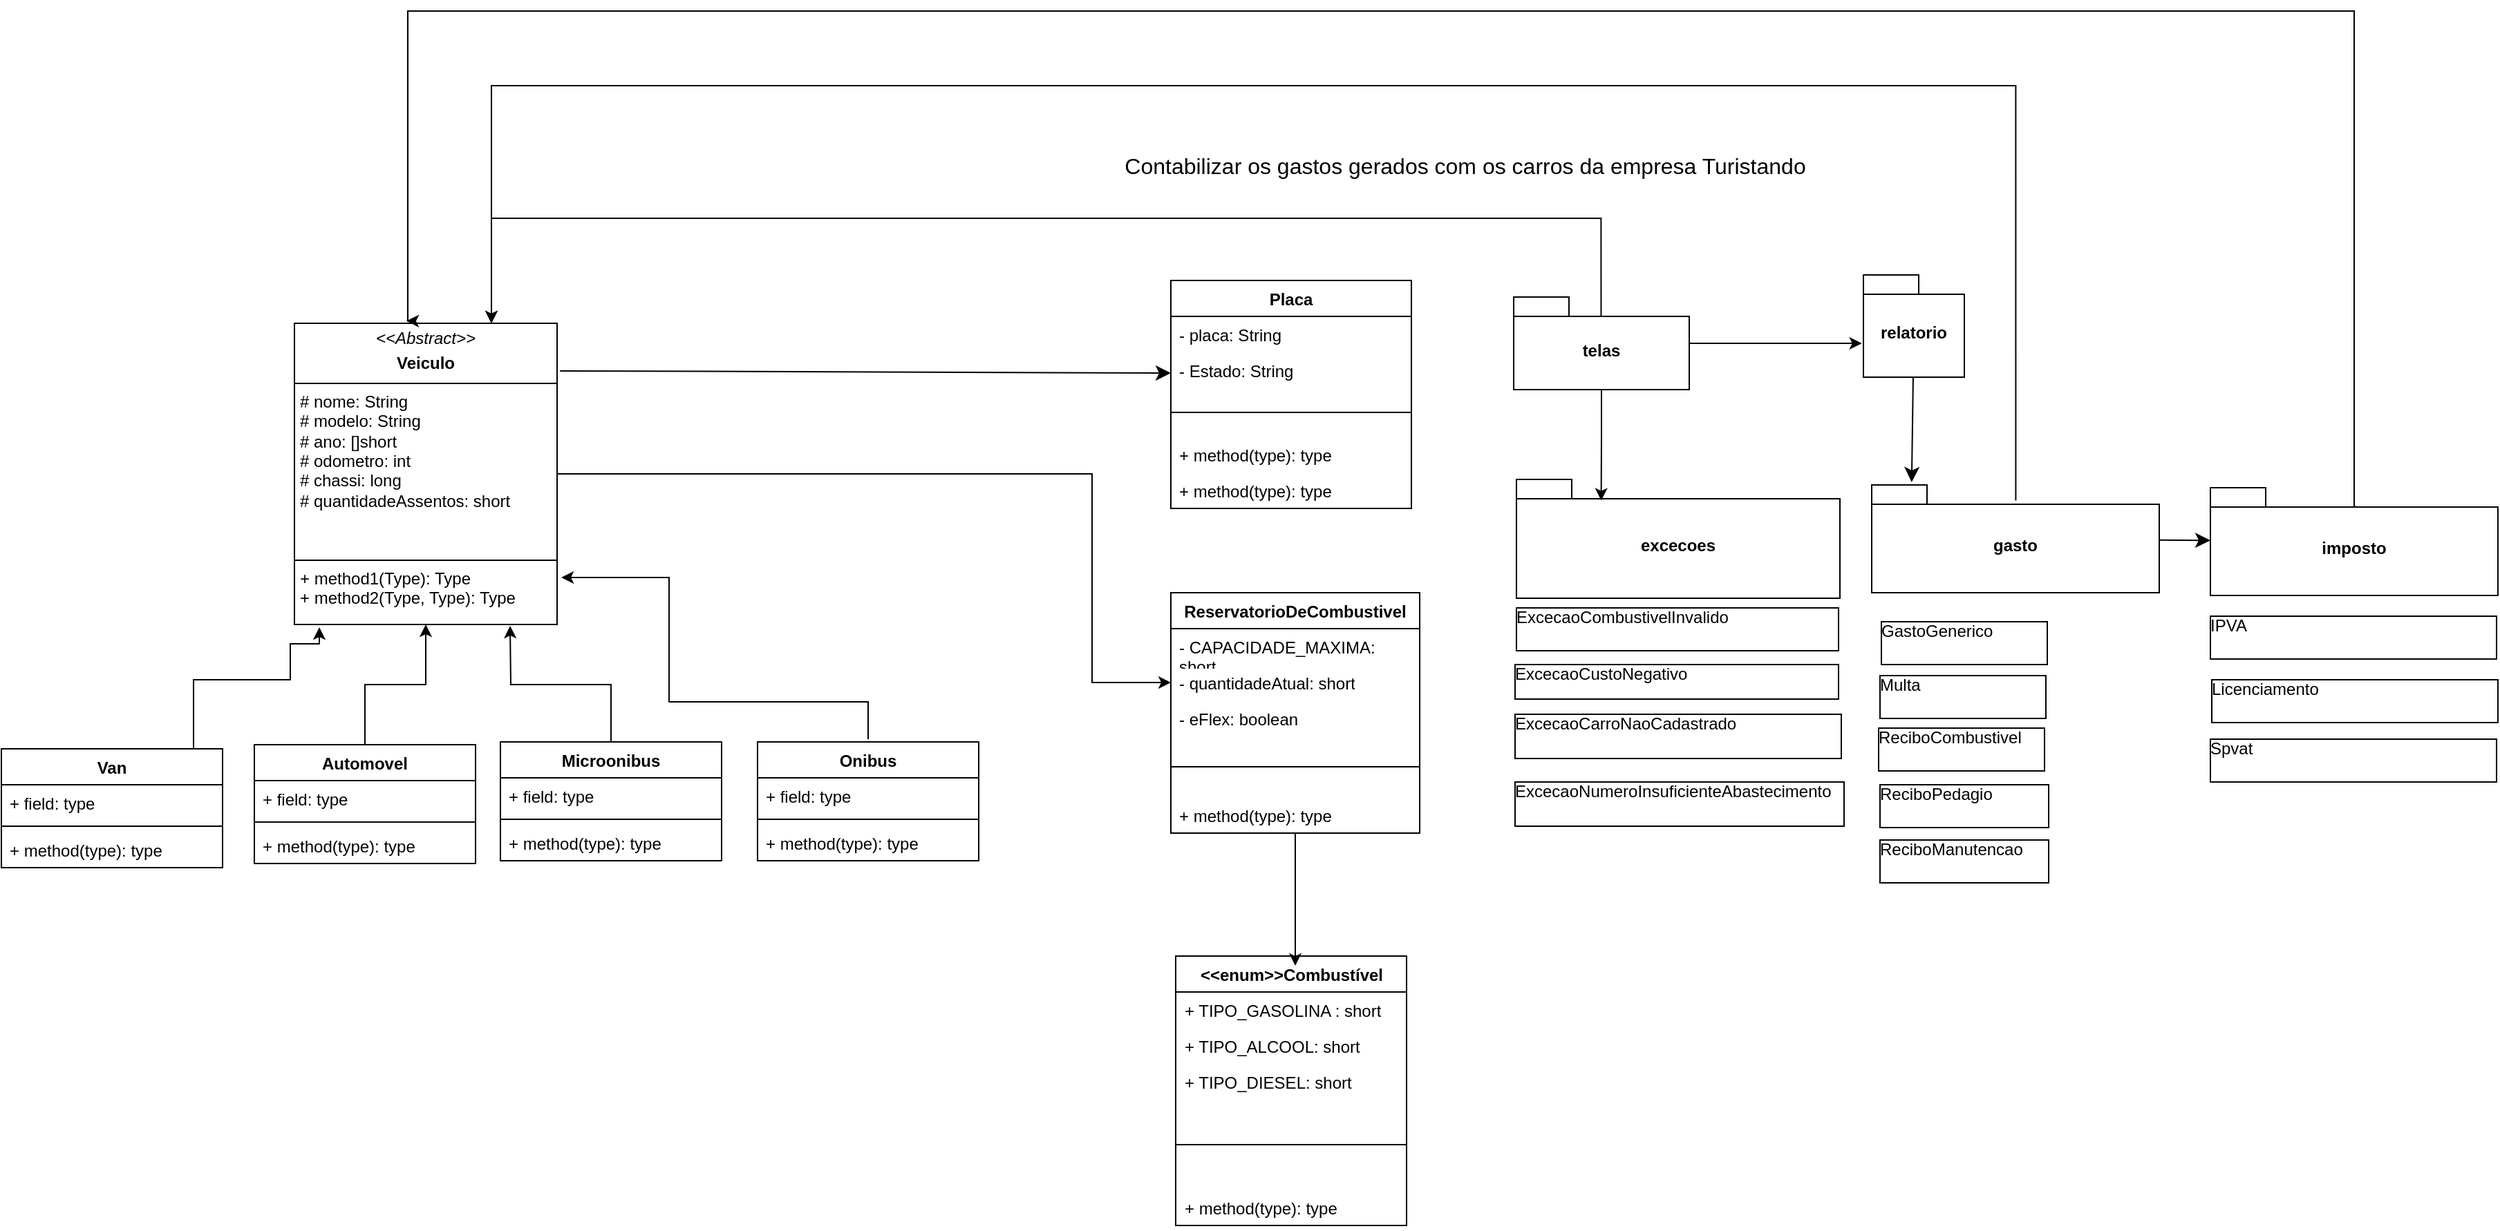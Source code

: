 <mxfile version="24.7.4">
  <diagram name="Página-1" id="qUDUNKxF7L23hQpURW7P">
    <mxGraphModel dx="3591" dy="1517" grid="0" gridSize="10" guides="1" tooltips="1" connect="1" arrows="1" fold="1" page="0" pageScale="1" pageWidth="827" pageHeight="1169" math="0" shadow="0">
      <root>
        <mxCell id="0" />
        <mxCell id="1" parent="0" />
        <mxCell id="Apr7o0DnK2ChGDqZHzcA-43" value="" style="edgeStyle=none;curved=1;rounded=0;orthogonalLoop=1;jettySize=auto;html=1;fontSize=12;startSize=8;endSize=8;" parent="1" source="Apr7o0DnK2ChGDqZHzcA-1" target="Apr7o0DnK2ChGDqZHzcA-37" edge="1">
          <mxGeometry relative="1" as="geometry" />
        </mxCell>
        <mxCell id="1s5tFDV2trGIwSxS0L85-38" style="edgeStyle=orthogonalEdgeStyle;rounded=0;orthogonalLoop=1;jettySize=auto;html=1;entryX=0.75;entryY=0;entryDx=0;entryDy=0;exitX=0.501;exitY=0.145;exitDx=0;exitDy=0;exitPerimeter=0;" edge="1" parent="1" source="Apr7o0DnK2ChGDqZHzcA-1" target="Apr7o0DnK2ChGDqZHzcA-4">
          <mxGeometry relative="1" as="geometry">
            <Array as="points">
              <mxPoint x="563" y="-203" />
              <mxPoint x="-540" y="-203" />
            </Array>
          </mxGeometry>
        </mxCell>
        <mxCell id="Apr7o0DnK2ChGDqZHzcA-1" value="gasto" style="shape=folder;fontStyle=1;spacingTop=10;tabWidth=40;tabHeight=14;tabPosition=left;html=1;whiteSpace=wrap;" parent="1" vertex="1">
          <mxGeometry x="459" y="86" width="208" height="78" as="geometry" />
        </mxCell>
        <mxCell id="Apr7o0DnK2ChGDqZHzcA-2" value="relatorio" style="shape=folder;fontStyle=1;spacingTop=10;tabWidth=40;tabHeight=14;tabPosition=left;html=1;whiteSpace=wrap;" parent="1" vertex="1">
          <mxGeometry x="453" y="-66" width="73" height="74" as="geometry" />
        </mxCell>
        <mxCell id="Apr7o0DnK2ChGDqZHzcA-23" value="" style="edgeStyle=none;curved=1;rounded=0;orthogonalLoop=1;jettySize=auto;html=1;fontSize=12;startSize=8;endSize=8;exitX=1.011;exitY=0.158;exitDx=0;exitDy=0;exitPerimeter=0;" parent="1" source="Apr7o0DnK2ChGDqZHzcA-4" edge="1">
          <mxGeometry relative="1" as="geometry">
            <mxPoint x="-48" y="5" as="targetPoint" />
          </mxGeometry>
        </mxCell>
        <mxCell id="1s5tFDV2trGIwSxS0L85-1" style="edgeStyle=orthogonalEdgeStyle;rounded=0;orthogonalLoop=1;jettySize=auto;html=1;entryX=0;entryY=0.5;entryDx=0;entryDy=0;" edge="1" parent="1" source="Apr7o0DnK2ChGDqZHzcA-4">
          <mxGeometry relative="1" as="geometry">
            <mxPoint x="-48" y="229" as="targetPoint" />
            <Array as="points">
              <mxPoint x="-105" y="78" />
              <mxPoint x="-105" y="229" />
            </Array>
          </mxGeometry>
        </mxCell>
        <mxCell id="Apr7o0DnK2ChGDqZHzcA-4" value="&lt;p style=&quot;margin:0px;margin-top:4px;text-align:center;&quot;&gt;&lt;i&gt;&amp;lt;&amp;lt;Abstract&amp;gt;&amp;gt;&lt;/i&gt;&lt;/p&gt;&lt;p style=&quot;margin:0px;margin-top:4px;text-align:center;&quot;&gt;&lt;b&gt;Veiculo&lt;/b&gt;&lt;br&gt;&lt;/p&gt;&lt;hr size=&quot;1&quot; style=&quot;border-style:solid;&quot;&gt;&lt;p style=&quot;margin:0px;margin-left:4px;&quot;&gt;# nome: String&lt;br&gt;# modelo: String&lt;/p&gt;&lt;p style=&quot;margin:0px;margin-left:4px;&quot;&gt;# ano: []short&lt;/p&gt;&lt;p style=&quot;margin:0px;margin-left:4px;&quot;&gt;# odometro: int&lt;/p&gt;&lt;p style=&quot;margin:0px;margin-left:4px;&quot;&gt;# chassi: long&lt;/p&gt;&lt;p style=&quot;margin:0px;margin-left:4px;&quot;&gt;# quantidadeAssentos: short&lt;br&gt;&lt;/p&gt;&lt;p style=&quot;margin:0px;margin-left:4px;&quot;&gt;&lt;br&gt;&lt;/p&gt;&lt;p style=&quot;margin:0px;margin-left:4px;&quot;&gt;&lt;br&gt;&lt;/p&gt;&lt;hr size=&quot;1&quot; style=&quot;border-style:solid;&quot;&gt;&lt;p style=&quot;margin:0px;margin-left:4px;&quot;&gt;+ method1(Type): Type&lt;br&gt;+ method2(Type, Type): Type&lt;/p&gt;" style="verticalAlign=top;align=left;overflow=fill;html=1;whiteSpace=wrap;" parent="1" vertex="1">
          <mxGeometry x="-682" y="-31" width="190" height="218" as="geometry" />
        </mxCell>
        <mxCell id="Apr7o0DnK2ChGDqZHzcA-5" value="Placa" style="swimlane;fontStyle=1;align=center;verticalAlign=top;childLayout=stackLayout;horizontal=1;startSize=26;horizontalStack=0;resizeParent=1;resizeParentMax=0;resizeLast=0;collapsible=1;marginBottom=0;whiteSpace=wrap;html=1;" parent="1" vertex="1">
          <mxGeometry x="-48" y="-62" width="174" height="165" as="geometry" />
        </mxCell>
        <mxCell id="Apr7o0DnK2ChGDqZHzcA-6" value="- placa: String" style="text;strokeColor=none;fillColor=none;align=left;verticalAlign=top;spacingLeft=4;spacingRight=4;overflow=hidden;rotatable=0;points=[[0,0.5],[1,0.5]];portConstraint=eastwest;whiteSpace=wrap;html=1;" parent="Apr7o0DnK2ChGDqZHzcA-5" vertex="1">
          <mxGeometry y="26" width="174" height="26" as="geometry" />
        </mxCell>
        <mxCell id="Apr7o0DnK2ChGDqZHzcA-10" value="- Estado: String" style="text;strokeColor=none;fillColor=none;align=left;verticalAlign=top;spacingLeft=4;spacingRight=4;overflow=hidden;rotatable=0;points=[[0,0.5],[1,0.5]];portConstraint=eastwest;whiteSpace=wrap;html=1;" parent="Apr7o0DnK2ChGDqZHzcA-5" vertex="1">
          <mxGeometry y="52" width="174" height="26" as="geometry" />
        </mxCell>
        <mxCell id="Apr7o0DnK2ChGDqZHzcA-7" value="" style="line;strokeWidth=1;fillColor=none;align=left;verticalAlign=middle;spacingTop=-1;spacingLeft=3;spacingRight=3;rotatable=0;labelPosition=right;points=[];portConstraint=eastwest;strokeColor=inherit;" parent="Apr7o0DnK2ChGDqZHzcA-5" vertex="1">
          <mxGeometry y="78" width="174" height="35" as="geometry" />
        </mxCell>
        <mxCell id="Apr7o0DnK2ChGDqZHzcA-11" value="+ method(type): type" style="text;strokeColor=none;fillColor=none;align=left;verticalAlign=top;spacingLeft=4;spacingRight=4;overflow=hidden;rotatable=0;points=[[0,0.5],[1,0.5]];portConstraint=eastwest;whiteSpace=wrap;html=1;" parent="Apr7o0DnK2ChGDqZHzcA-5" vertex="1">
          <mxGeometry y="113" width="174" height="26" as="geometry" />
        </mxCell>
        <mxCell id="Apr7o0DnK2ChGDqZHzcA-8" value="+ method(type): type" style="text;strokeColor=none;fillColor=none;align=left;verticalAlign=top;spacingLeft=4;spacingRight=4;overflow=hidden;rotatable=0;points=[[0,0.5],[1,0.5]];portConstraint=eastwest;whiteSpace=wrap;html=1;" parent="Apr7o0DnK2ChGDqZHzcA-5" vertex="1">
          <mxGeometry y="139" width="174" height="26" as="geometry" />
        </mxCell>
        <mxCell id="1s5tFDV2trGIwSxS0L85-40" style="edgeStyle=orthogonalEdgeStyle;rounded=0;orthogonalLoop=1;jettySize=auto;html=1;entryX=0.75;entryY=0;entryDx=0;entryDy=0;exitX=0.498;exitY=0.215;exitDx=0;exitDy=0;exitPerimeter=0;" edge="1" parent="1" source="Apr7o0DnK2ChGDqZHzcA-13" target="Apr7o0DnK2ChGDqZHzcA-4">
          <mxGeometry relative="1" as="geometry">
            <Array as="points">
              <mxPoint x="263" y="-107" />
              <mxPoint x="-540" y="-107" />
            </Array>
          </mxGeometry>
        </mxCell>
        <mxCell id="1s5tFDV2trGIwSxS0L85-41" style="edgeStyle=orthogonalEdgeStyle;rounded=0;orthogonalLoop=1;jettySize=auto;html=1;" edge="1" parent="1" source="Apr7o0DnK2ChGDqZHzcA-13">
          <mxGeometry relative="1" as="geometry">
            <mxPoint x="451.857" y="-16.5" as="targetPoint" />
          </mxGeometry>
        </mxCell>
        <mxCell id="Apr7o0DnK2ChGDqZHzcA-13" value="telas" style="shape=folder;fontStyle=1;spacingTop=10;tabWidth=40;tabHeight=14;tabPosition=left;html=1;whiteSpace=wrap;" parent="1" vertex="1">
          <mxGeometry x="200" y="-50" width="127" height="67" as="geometry" />
        </mxCell>
        <mxCell id="Apr7o0DnK2ChGDqZHzcA-14" value="excecoes" style="shape=folder;fontStyle=1;spacingTop=10;tabWidth=40;tabHeight=14;tabPosition=left;html=1;whiteSpace=wrap;" parent="1" vertex="1">
          <mxGeometry x="202" y="82" width="234" height="86" as="geometry" />
        </mxCell>
        <mxCell id="Apr7o0DnK2ChGDqZHzcA-15" value="ExcecaoCombustivelInvalido" style="verticalAlign=top;align=left;overflow=fill;html=1;whiteSpace=wrap;" parent="1" vertex="1">
          <mxGeometry x="202" y="175" width="233" height="31" as="geometry" />
        </mxCell>
        <mxCell id="Apr7o0DnK2ChGDqZHzcA-17" value="ExcecaoCarroNaoCadastrado" style="verticalAlign=top;align=left;overflow=fill;html=1;whiteSpace=wrap;" parent="1" vertex="1">
          <mxGeometry x="201" y="252" width="236" height="32" as="geometry" />
        </mxCell>
        <mxCell id="Apr7o0DnK2ChGDqZHzcA-19" value="ExcecaoCustoNegativo" style="verticalAlign=top;align=left;overflow=fill;html=1;whiteSpace=wrap;" parent="1" vertex="1">
          <mxGeometry x="201" y="216" width="234" height="25" as="geometry" />
        </mxCell>
        <mxCell id="Apr7o0DnK2ChGDqZHzcA-20" value="ExcecaoNumeroInsuficienteAbastecimento" style="verticalAlign=top;align=left;overflow=fill;html=1;whiteSpace=wrap;" parent="1" vertex="1">
          <mxGeometry x="201" y="301" width="238" height="32" as="geometry" />
        </mxCell>
        <mxCell id="Apr7o0DnK2ChGDqZHzcA-22" value="Contabilizar os gastos gerados com os carros da empresa Turistando" style="text;strokeColor=none;fillColor=none;html=1;align=center;verticalAlign=middle;whiteSpace=wrap;rounded=0;fontSize=16;" parent="1" vertex="1">
          <mxGeometry x="-177" y="-173" width="684" height="55" as="geometry" />
        </mxCell>
        <mxCell id="Apr7o0DnK2ChGDqZHzcA-24" value="ReservatorioDeCombustivel" style="swimlane;fontStyle=1;align=center;verticalAlign=top;childLayout=stackLayout;horizontal=1;startSize=26;horizontalStack=0;resizeParent=1;resizeParentMax=0;resizeLast=0;collapsible=1;marginBottom=0;whiteSpace=wrap;html=1;" parent="1" vertex="1">
          <mxGeometry x="-48" y="164" width="180" height="174" as="geometry" />
        </mxCell>
        <mxCell id="Apr7o0DnK2ChGDqZHzcA-25" value="&lt;div&gt;- CAPACIDADE_MAXIMA: short&lt;/div&gt;&lt;div&gt;&lt;br&gt;&lt;/div&gt;" style="text;strokeColor=none;fillColor=none;align=left;verticalAlign=top;spacingLeft=4;spacingRight=4;overflow=hidden;rotatable=0;points=[[0,0.5],[1,0.5]];portConstraint=eastwest;whiteSpace=wrap;html=1;" parent="Apr7o0DnK2ChGDqZHzcA-24" vertex="1">
          <mxGeometry y="26" width="180" height="26" as="geometry" />
        </mxCell>
        <mxCell id="Apr7o0DnK2ChGDqZHzcA-35" value="&lt;div&gt;- quantidadeAtual: short&lt;br&gt;&lt;/div&gt;&lt;div&gt;&lt;br&gt;&lt;/div&gt;" style="text;strokeColor=none;fillColor=none;align=left;verticalAlign=top;spacingLeft=4;spacingRight=4;overflow=hidden;rotatable=0;points=[[0,0.5],[1,0.5]];portConstraint=eastwest;whiteSpace=wrap;html=1;" parent="Apr7o0DnK2ChGDqZHzcA-24" vertex="1">
          <mxGeometry y="52" width="180" height="26" as="geometry" />
        </mxCell>
        <mxCell id="Apr7o0DnK2ChGDqZHzcA-38" value="- eFlex: boolean" style="text;strokeColor=none;fillColor=none;align=left;verticalAlign=top;spacingLeft=4;spacingRight=4;overflow=hidden;rotatable=0;points=[[0,0.5],[1,0.5]];portConstraint=eastwest;whiteSpace=wrap;html=1;" parent="Apr7o0DnK2ChGDqZHzcA-24" vertex="1">
          <mxGeometry y="78" width="180" height="26" as="geometry" />
        </mxCell>
        <mxCell id="Apr7o0DnK2ChGDqZHzcA-26" value="" style="line;strokeWidth=1;fillColor=none;align=left;verticalAlign=middle;spacingTop=-1;spacingLeft=3;spacingRight=3;rotatable=0;labelPosition=right;points=[];portConstraint=eastwest;strokeColor=inherit;" parent="Apr7o0DnK2ChGDqZHzcA-24" vertex="1">
          <mxGeometry y="104" width="180" height="44" as="geometry" />
        </mxCell>
        <mxCell id="Apr7o0DnK2ChGDqZHzcA-27" value="+ method(type): type" style="text;strokeColor=none;fillColor=none;align=left;verticalAlign=top;spacingLeft=4;spacingRight=4;overflow=hidden;rotatable=0;points=[[0,0.5],[1,0.5]];portConstraint=eastwest;whiteSpace=wrap;html=1;" parent="Apr7o0DnK2ChGDqZHzcA-24" vertex="1">
          <mxGeometry y="148" width="180" height="26" as="geometry" />
        </mxCell>
        <mxCell id="Apr7o0DnK2ChGDqZHzcA-29" value="&amp;lt;&amp;lt;enum&amp;gt;&amp;gt;Combustível" style="swimlane;fontStyle=1;align=center;verticalAlign=top;childLayout=stackLayout;horizontal=1;startSize=26;horizontalStack=0;resizeParent=1;resizeParentMax=0;resizeLast=0;collapsible=1;marginBottom=0;whiteSpace=wrap;html=1;" parent="1" vertex="1">
          <mxGeometry x="-44.5" y="427" width="167" height="195" as="geometry" />
        </mxCell>
        <mxCell id="Apr7o0DnK2ChGDqZHzcA-30" value="&lt;div&gt;+ TIPO_GASOLINA : short&lt;/div&gt;&lt;div&gt;&lt;br&gt;&lt;/div&gt;" style="text;strokeColor=none;fillColor=none;align=left;verticalAlign=top;spacingLeft=4;spacingRight=4;overflow=hidden;rotatable=0;points=[[0,0.5],[1,0.5]];portConstraint=eastwest;whiteSpace=wrap;html=1;" parent="Apr7o0DnK2ChGDqZHzcA-29" vertex="1">
          <mxGeometry y="26" width="167" height="26" as="geometry" />
        </mxCell>
        <mxCell id="Apr7o0DnK2ChGDqZHzcA-33" value="+ TIPO_ALCOOL: short" style="text;strokeColor=none;fillColor=none;align=left;verticalAlign=top;spacingLeft=4;spacingRight=4;overflow=hidden;rotatable=0;points=[[0,0.5],[1,0.5]];portConstraint=eastwest;whiteSpace=wrap;html=1;" parent="Apr7o0DnK2ChGDqZHzcA-29" vertex="1">
          <mxGeometry y="52" width="167" height="26" as="geometry" />
        </mxCell>
        <mxCell id="Apr7o0DnK2ChGDqZHzcA-34" value="+ TIPO_DIESEL: short" style="text;strokeColor=none;fillColor=none;align=left;verticalAlign=top;spacingLeft=4;spacingRight=4;overflow=hidden;rotatable=0;points=[[0,0.5],[1,0.5]];portConstraint=eastwest;whiteSpace=wrap;html=1;" parent="Apr7o0DnK2ChGDqZHzcA-29" vertex="1">
          <mxGeometry y="78" width="167" height="26" as="geometry" />
        </mxCell>
        <mxCell id="Apr7o0DnK2ChGDqZHzcA-31" value="" style="line;strokeWidth=1;fillColor=none;align=left;verticalAlign=middle;spacingTop=-1;spacingLeft=3;spacingRight=3;rotatable=0;labelPosition=right;points=[];portConstraint=eastwest;strokeColor=inherit;" parent="Apr7o0DnK2ChGDqZHzcA-29" vertex="1">
          <mxGeometry y="104" width="167" height="65" as="geometry" />
        </mxCell>
        <mxCell id="Apr7o0DnK2ChGDqZHzcA-32" value="+ method(type): type" style="text;strokeColor=none;fillColor=none;align=left;verticalAlign=top;spacingLeft=4;spacingRight=4;overflow=hidden;rotatable=0;points=[[0,0.5],[1,0.5]];portConstraint=eastwest;whiteSpace=wrap;html=1;" parent="Apr7o0DnK2ChGDqZHzcA-29" vertex="1">
          <mxGeometry y="169" width="167" height="26" as="geometry" />
        </mxCell>
        <mxCell id="Apr7o0DnK2ChGDqZHzcA-36" value="IPVA" style="verticalAlign=top;align=left;overflow=fill;html=1;whiteSpace=wrap;" parent="1" vertex="1">
          <mxGeometry x="704" y="181" width="207" height="31" as="geometry" />
        </mxCell>
        <mxCell id="1s5tFDV2trGIwSxS0L85-39" style="edgeStyle=orthogonalEdgeStyle;rounded=0;orthogonalLoop=1;jettySize=auto;html=1;exitX=0.505;exitY=0.174;exitDx=0;exitDy=0;exitPerimeter=0;" edge="1" parent="1" source="Apr7o0DnK2ChGDqZHzcA-37">
          <mxGeometry relative="1" as="geometry">
            <mxPoint x="-601" y="-32.714" as="targetPoint" />
            <Array as="points">
              <mxPoint x="808" y="-257" />
              <mxPoint x="-600" y="-257" />
              <mxPoint x="-600" y="-33" />
            </Array>
          </mxGeometry>
        </mxCell>
        <mxCell id="Apr7o0DnK2ChGDqZHzcA-37" value="imposto" style="shape=folder;fontStyle=1;spacingTop=10;tabWidth=40;tabHeight=14;tabPosition=left;html=1;whiteSpace=wrap;" parent="1" vertex="1">
          <mxGeometry x="704" y="88" width="208" height="78" as="geometry" />
        </mxCell>
        <mxCell id="Apr7o0DnK2ChGDqZHzcA-39" value="Licenciamento" style="verticalAlign=top;align=left;overflow=fill;html=1;whiteSpace=wrap;" parent="1" vertex="1">
          <mxGeometry x="705" y="227" width="207" height="31" as="geometry" />
        </mxCell>
        <mxCell id="Apr7o0DnK2ChGDqZHzcA-40" value="Spvat" style="verticalAlign=top;align=left;overflow=fill;html=1;whiteSpace=wrap;" parent="1" vertex="1">
          <mxGeometry x="704" y="270" width="207" height="31" as="geometry" />
        </mxCell>
        <mxCell id="Apr7o0DnK2ChGDqZHzcA-42" value="&lt;div&gt;ReciboPedagio&lt;/div&gt;" style="verticalAlign=top;align=left;overflow=fill;html=1;whiteSpace=wrap;" parent="1" vertex="1">
          <mxGeometry x="465" y="303" width="122" height="31" as="geometry" />
        </mxCell>
        <mxCell id="Apr7o0DnK2ChGDqZHzcA-44" style="edgeStyle=none;curved=1;rounded=0;orthogonalLoop=1;jettySize=auto;html=1;entryX=0.139;entryY=-0.026;entryDx=0;entryDy=0;entryPerimeter=0;fontSize=12;startSize=8;endSize=8;" parent="1" source="Apr7o0DnK2ChGDqZHzcA-2" target="Apr7o0DnK2ChGDqZHzcA-1" edge="1">
          <mxGeometry relative="1" as="geometry" />
        </mxCell>
        <mxCell id="Apr7o0DnK2ChGDqZHzcA-46" value="Multa" style="verticalAlign=top;align=left;overflow=fill;html=1;whiteSpace=wrap;" parent="1" vertex="1">
          <mxGeometry x="465" y="224" width="120" height="31" as="geometry" />
        </mxCell>
        <mxCell id="Apr7o0DnK2ChGDqZHzcA-47" value="ReciboCombustivel" style="verticalAlign=top;align=left;overflow=fill;html=1;whiteSpace=wrap;" parent="1" vertex="1">
          <mxGeometry x="464" y="262" width="120" height="31" as="geometry" />
        </mxCell>
        <mxCell id="Apr7o0DnK2ChGDqZHzcA-48" value="ReciboManutencao" style="verticalAlign=top;align=left;overflow=fill;html=1;whiteSpace=wrap;" parent="1" vertex="1">
          <mxGeometry x="465" y="343" width="122" height="31" as="geometry" />
        </mxCell>
        <mxCell id="Apr7o0DnK2ChGDqZHzcA-49" value="GastoGenerico" style="verticalAlign=top;align=left;overflow=fill;html=1;whiteSpace=wrap;" parent="1" vertex="1">
          <mxGeometry x="466" y="185" width="120" height="31" as="geometry" />
        </mxCell>
        <mxCell id="1s5tFDV2trGIwSxS0L85-2" style="edgeStyle=orthogonalEdgeStyle;rounded=0;orthogonalLoop=1;jettySize=auto;html=1;entryX=0.518;entryY=0.036;entryDx=0;entryDy=0;entryPerimeter=0;" edge="1" parent="1" source="Apr7o0DnK2ChGDqZHzcA-24" target="Apr7o0DnK2ChGDqZHzcA-29">
          <mxGeometry relative="1" as="geometry" />
        </mxCell>
        <mxCell id="1s5tFDV2trGIwSxS0L85-29" style="edgeStyle=orthogonalEdgeStyle;rounded=0;orthogonalLoop=1;jettySize=auto;html=1;" edge="1" parent="1" source="1s5tFDV2trGIwSxS0L85-11" target="Apr7o0DnK2ChGDqZHzcA-4">
          <mxGeometry relative="1" as="geometry" />
        </mxCell>
        <mxCell id="1s5tFDV2trGIwSxS0L85-11" value="Automovel" style="swimlane;fontStyle=1;align=center;verticalAlign=top;childLayout=stackLayout;horizontal=1;startSize=26;horizontalStack=0;resizeParent=1;resizeParentMax=0;resizeLast=0;collapsible=1;marginBottom=0;whiteSpace=wrap;html=1;" vertex="1" parent="1">
          <mxGeometry x="-711" y="274" width="160" height="86" as="geometry" />
        </mxCell>
        <mxCell id="1s5tFDV2trGIwSxS0L85-12" value="+ field: type" style="text;strokeColor=none;fillColor=none;align=left;verticalAlign=top;spacingLeft=4;spacingRight=4;overflow=hidden;rotatable=0;points=[[0,0.5],[1,0.5]];portConstraint=eastwest;whiteSpace=wrap;html=1;" vertex="1" parent="1s5tFDV2trGIwSxS0L85-11">
          <mxGeometry y="26" width="160" height="26" as="geometry" />
        </mxCell>
        <mxCell id="1s5tFDV2trGIwSxS0L85-13" value="" style="line;strokeWidth=1;fillColor=none;align=left;verticalAlign=middle;spacingTop=-1;spacingLeft=3;spacingRight=3;rotatable=0;labelPosition=right;points=[];portConstraint=eastwest;strokeColor=inherit;" vertex="1" parent="1s5tFDV2trGIwSxS0L85-11">
          <mxGeometry y="52" width="160" height="8" as="geometry" />
        </mxCell>
        <mxCell id="1s5tFDV2trGIwSxS0L85-14" value="+ method(type): type" style="text;strokeColor=none;fillColor=none;align=left;verticalAlign=top;spacingLeft=4;spacingRight=4;overflow=hidden;rotatable=0;points=[[0,0.5],[1,0.5]];portConstraint=eastwest;whiteSpace=wrap;html=1;" vertex="1" parent="1s5tFDV2trGIwSxS0L85-11">
          <mxGeometry y="60" width="160" height="26" as="geometry" />
        </mxCell>
        <mxCell id="1s5tFDV2trGIwSxS0L85-30" style="edgeStyle=orthogonalEdgeStyle;rounded=0;orthogonalLoop=1;jettySize=auto;html=1;" edge="1" parent="1" source="1s5tFDV2trGIwSxS0L85-15">
          <mxGeometry relative="1" as="geometry">
            <mxPoint x="-526" y="188" as="targetPoint" />
          </mxGeometry>
        </mxCell>
        <mxCell id="1s5tFDV2trGIwSxS0L85-15" value="&lt;div&gt;Microonibus&lt;/div&gt;&lt;div&gt;&lt;br&gt;&lt;/div&gt;" style="swimlane;fontStyle=1;align=center;verticalAlign=top;childLayout=stackLayout;horizontal=1;startSize=26;horizontalStack=0;resizeParent=1;resizeParentMax=0;resizeLast=0;collapsible=1;marginBottom=0;whiteSpace=wrap;html=1;" vertex="1" parent="1">
          <mxGeometry x="-533" y="272" width="160" height="86" as="geometry" />
        </mxCell>
        <mxCell id="1s5tFDV2trGIwSxS0L85-16" value="+ field: type" style="text;strokeColor=none;fillColor=none;align=left;verticalAlign=top;spacingLeft=4;spacingRight=4;overflow=hidden;rotatable=0;points=[[0,0.5],[1,0.5]];portConstraint=eastwest;whiteSpace=wrap;html=1;" vertex="1" parent="1s5tFDV2trGIwSxS0L85-15">
          <mxGeometry y="26" width="160" height="26" as="geometry" />
        </mxCell>
        <mxCell id="1s5tFDV2trGIwSxS0L85-17" value="" style="line;strokeWidth=1;fillColor=none;align=left;verticalAlign=middle;spacingTop=-1;spacingLeft=3;spacingRight=3;rotatable=0;labelPosition=right;points=[];portConstraint=eastwest;strokeColor=inherit;" vertex="1" parent="1s5tFDV2trGIwSxS0L85-15">
          <mxGeometry y="52" width="160" height="8" as="geometry" />
        </mxCell>
        <mxCell id="1s5tFDV2trGIwSxS0L85-18" value="+ method(type): type" style="text;strokeColor=none;fillColor=none;align=left;verticalAlign=top;spacingLeft=4;spacingRight=4;overflow=hidden;rotatable=0;points=[[0,0.5],[1,0.5]];portConstraint=eastwest;whiteSpace=wrap;html=1;" vertex="1" parent="1s5tFDV2trGIwSxS0L85-15">
          <mxGeometry y="60" width="160" height="26" as="geometry" />
        </mxCell>
        <mxCell id="1s5tFDV2trGIwSxS0L85-31" style="edgeStyle=orthogonalEdgeStyle;rounded=0;orthogonalLoop=1;jettySize=auto;html=1;entryX=1.016;entryY=0.844;entryDx=0;entryDy=0;entryPerimeter=0;" edge="1" parent="1" target="Apr7o0DnK2ChGDqZHzcA-4">
          <mxGeometry relative="1" as="geometry">
            <mxPoint x="-267" y="270" as="sourcePoint" />
            <mxPoint x="-412" y="86" as="targetPoint" />
            <Array as="points">
              <mxPoint x="-267" y="243" />
              <mxPoint x="-411" y="243" />
              <mxPoint x="-411" y="153" />
            </Array>
          </mxGeometry>
        </mxCell>
        <mxCell id="1s5tFDV2trGIwSxS0L85-19" value="&lt;div&gt;Onibus&lt;/div&gt;&lt;div&gt;&lt;br&gt;&lt;/div&gt;" style="swimlane;fontStyle=1;align=center;verticalAlign=top;childLayout=stackLayout;horizontal=1;startSize=26;horizontalStack=0;resizeParent=1;resizeParentMax=0;resizeLast=0;collapsible=1;marginBottom=0;whiteSpace=wrap;html=1;" vertex="1" parent="1">
          <mxGeometry x="-347" y="272" width="160" height="86" as="geometry" />
        </mxCell>
        <mxCell id="1s5tFDV2trGIwSxS0L85-20" value="+ field: type" style="text;strokeColor=none;fillColor=none;align=left;verticalAlign=top;spacingLeft=4;spacingRight=4;overflow=hidden;rotatable=0;points=[[0,0.5],[1,0.5]];portConstraint=eastwest;whiteSpace=wrap;html=1;" vertex="1" parent="1s5tFDV2trGIwSxS0L85-19">
          <mxGeometry y="26" width="160" height="26" as="geometry" />
        </mxCell>
        <mxCell id="1s5tFDV2trGIwSxS0L85-21" value="" style="line;strokeWidth=1;fillColor=none;align=left;verticalAlign=middle;spacingTop=-1;spacingLeft=3;spacingRight=3;rotatable=0;labelPosition=right;points=[];portConstraint=eastwest;strokeColor=inherit;" vertex="1" parent="1s5tFDV2trGIwSxS0L85-19">
          <mxGeometry y="52" width="160" height="8" as="geometry" />
        </mxCell>
        <mxCell id="1s5tFDV2trGIwSxS0L85-22" value="+ method(type): type" style="text;strokeColor=none;fillColor=none;align=left;verticalAlign=top;spacingLeft=4;spacingRight=4;overflow=hidden;rotatable=0;points=[[0,0.5],[1,0.5]];portConstraint=eastwest;whiteSpace=wrap;html=1;" vertex="1" parent="1s5tFDV2trGIwSxS0L85-19">
          <mxGeometry y="60" width="160" height="26" as="geometry" />
        </mxCell>
        <mxCell id="1s5tFDV2trGIwSxS0L85-23" value="Van" style="swimlane;fontStyle=1;align=center;verticalAlign=top;childLayout=stackLayout;horizontal=1;startSize=26;horizontalStack=0;resizeParent=1;resizeParentMax=0;resizeLast=0;collapsible=1;marginBottom=0;whiteSpace=wrap;html=1;" vertex="1" parent="1">
          <mxGeometry x="-894" y="277" width="160" height="86" as="geometry" />
        </mxCell>
        <mxCell id="1s5tFDV2trGIwSxS0L85-24" value="+ field: type" style="text;strokeColor=none;fillColor=none;align=left;verticalAlign=top;spacingLeft=4;spacingRight=4;overflow=hidden;rotatable=0;points=[[0,0.5],[1,0.5]];portConstraint=eastwest;whiteSpace=wrap;html=1;" vertex="1" parent="1s5tFDV2trGIwSxS0L85-23">
          <mxGeometry y="26" width="160" height="26" as="geometry" />
        </mxCell>
        <mxCell id="1s5tFDV2trGIwSxS0L85-25" value="" style="line;strokeWidth=1;fillColor=none;align=left;verticalAlign=middle;spacingTop=-1;spacingLeft=3;spacingRight=3;rotatable=0;labelPosition=right;points=[];portConstraint=eastwest;strokeColor=inherit;" vertex="1" parent="1s5tFDV2trGIwSxS0L85-23">
          <mxGeometry y="52" width="160" height="8" as="geometry" />
        </mxCell>
        <mxCell id="1s5tFDV2trGIwSxS0L85-26" value="+ method(type): type" style="text;strokeColor=none;fillColor=none;align=left;verticalAlign=top;spacingLeft=4;spacingRight=4;overflow=hidden;rotatable=0;points=[[0,0.5],[1,0.5]];portConstraint=eastwest;whiteSpace=wrap;html=1;" vertex="1" parent="1s5tFDV2trGIwSxS0L85-23">
          <mxGeometry y="60" width="160" height="26" as="geometry" />
        </mxCell>
        <mxCell id="1s5tFDV2trGIwSxS0L85-28" style="edgeStyle=orthogonalEdgeStyle;rounded=0;orthogonalLoop=1;jettySize=auto;html=1;" edge="1" parent="1">
          <mxGeometry relative="1" as="geometry">
            <mxPoint x="-755" y="277" as="sourcePoint" />
            <mxPoint x="-664" y="189" as="targetPoint" />
            <Array as="points">
              <mxPoint x="-755" y="227" />
              <mxPoint x="-685" y="227" />
              <mxPoint x="-685" y="201" />
              <mxPoint x="-664" y="201" />
            </Array>
          </mxGeometry>
        </mxCell>
        <mxCell id="1s5tFDV2trGIwSxS0L85-42" style="edgeStyle=orthogonalEdgeStyle;rounded=0;orthogonalLoop=1;jettySize=auto;html=1;entryX=0.262;entryY=0.178;entryDx=0;entryDy=0;entryPerimeter=0;" edge="1" parent="1" source="Apr7o0DnK2ChGDqZHzcA-13" target="Apr7o0DnK2ChGDqZHzcA-14">
          <mxGeometry relative="1" as="geometry" />
        </mxCell>
      </root>
    </mxGraphModel>
  </diagram>
</mxfile>
